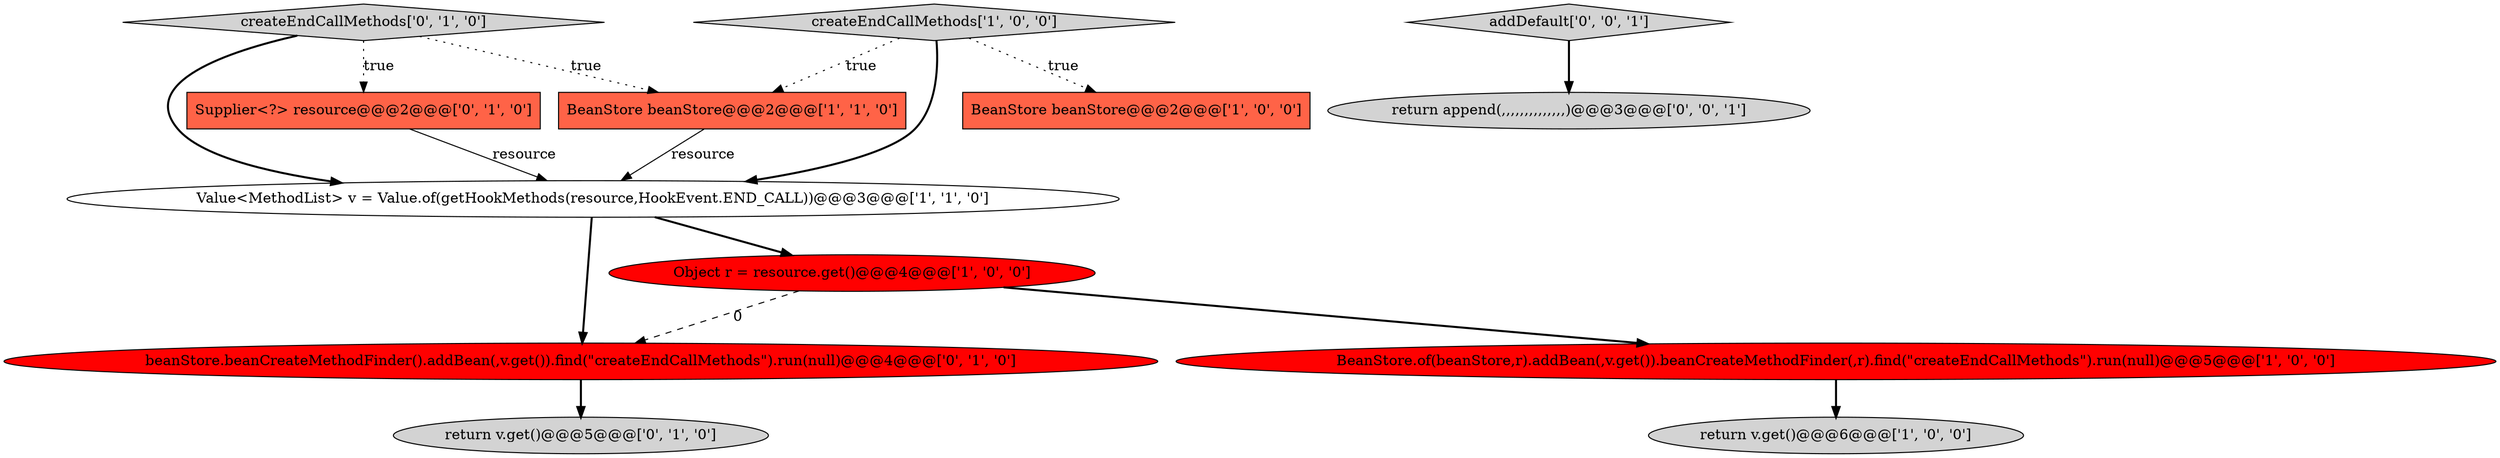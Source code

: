 digraph {
4 [style = filled, label = "Value<MethodList> v = Value.of(getHookMethods(resource,HookEvent.END_CALL))@@@3@@@['1', '1', '0']", fillcolor = white, shape = ellipse image = "AAA0AAABBB1BBB"];
9 [style = filled, label = "beanStore.beanCreateMethodFinder().addBean(,v.get()).find(\"createEndCallMethods\").run(null)@@@4@@@['0', '1', '0']", fillcolor = red, shape = ellipse image = "AAA1AAABBB2BBB"];
8 [style = filled, label = "createEndCallMethods['0', '1', '0']", fillcolor = lightgray, shape = diamond image = "AAA0AAABBB2BBB"];
5 [style = filled, label = "BeanStore beanStore@@@2@@@['1', '1', '0']", fillcolor = tomato, shape = box image = "AAA0AAABBB1BBB"];
10 [style = filled, label = "return v.get()@@@5@@@['0', '1', '0']", fillcolor = lightgray, shape = ellipse image = "AAA0AAABBB2BBB"];
6 [style = filled, label = "Object r = resource.get()@@@4@@@['1', '0', '0']", fillcolor = red, shape = ellipse image = "AAA1AAABBB1BBB"];
12 [style = filled, label = "addDefault['0', '0', '1']", fillcolor = lightgray, shape = diamond image = "AAA0AAABBB3BBB"];
11 [style = filled, label = "return append(,,,,,,,,,,,,,,)@@@3@@@['0', '0', '1']", fillcolor = lightgray, shape = ellipse image = "AAA0AAABBB3BBB"];
1 [style = filled, label = "BeanStore.of(beanStore,r).addBean(,v.get()).beanCreateMethodFinder(,r).find(\"createEndCallMethods\").run(null)@@@5@@@['1', '0', '0']", fillcolor = red, shape = ellipse image = "AAA1AAABBB1BBB"];
7 [style = filled, label = "Supplier<?> resource@@@2@@@['0', '1', '0']", fillcolor = tomato, shape = box image = "AAA0AAABBB2BBB"];
3 [style = filled, label = "createEndCallMethods['1', '0', '0']", fillcolor = lightgray, shape = diamond image = "AAA0AAABBB1BBB"];
2 [style = filled, label = "return v.get()@@@6@@@['1', '0', '0']", fillcolor = lightgray, shape = ellipse image = "AAA0AAABBB1BBB"];
0 [style = filled, label = "BeanStore beanStore@@@2@@@['1', '0', '0']", fillcolor = tomato, shape = box image = "AAA0AAABBB1BBB"];
4->9 [style = bold, label=""];
6->1 [style = bold, label=""];
8->7 [style = dotted, label="true"];
1->2 [style = bold, label=""];
7->4 [style = solid, label="resource"];
3->5 [style = dotted, label="true"];
8->4 [style = bold, label=""];
9->10 [style = bold, label=""];
6->9 [style = dashed, label="0"];
8->5 [style = dotted, label="true"];
4->6 [style = bold, label=""];
3->4 [style = bold, label=""];
5->4 [style = solid, label="resource"];
3->0 [style = dotted, label="true"];
12->11 [style = bold, label=""];
}
